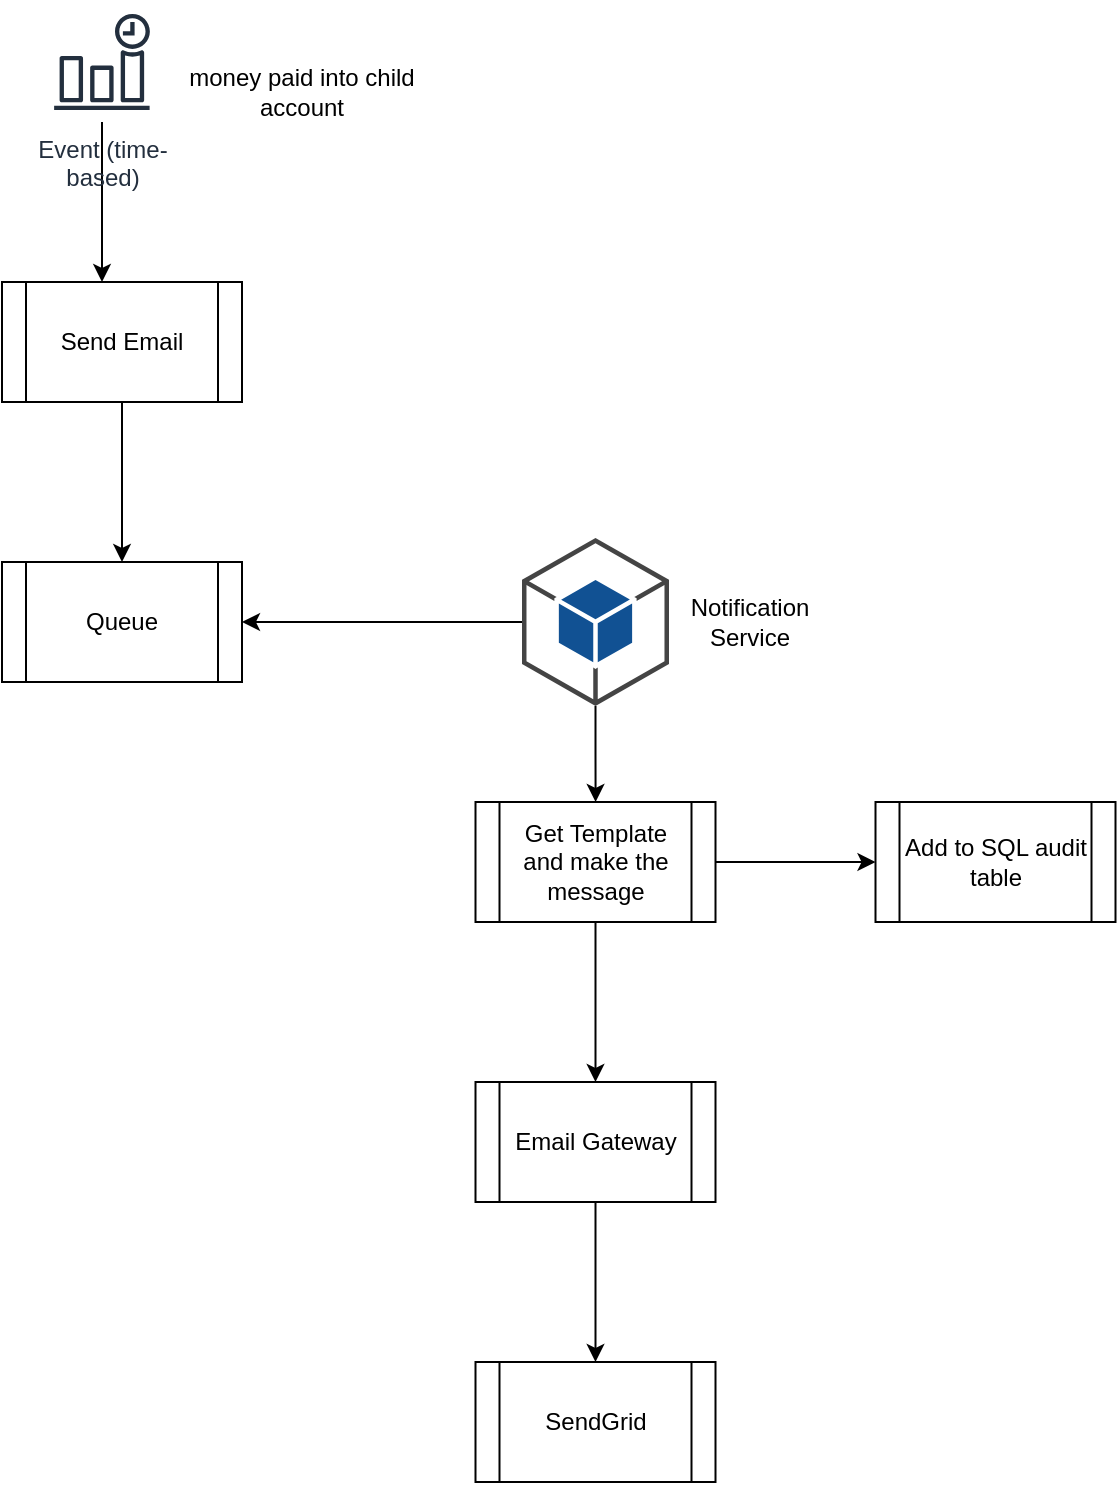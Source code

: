 <mxfile version="23.1.2" type="github">
  <diagram name="Page-1" id="DWpMQQVn1lZ2zt1kAZdU">
    <mxGraphModel dx="1434" dy="780" grid="1" gridSize="10" guides="1" tooltips="1" connect="1" arrows="1" fold="1" page="1" pageScale="1" pageWidth="827" pageHeight="1169" math="0" shadow="0">
      <root>
        <mxCell id="0" />
        <mxCell id="1" parent="0" />
        <mxCell id="tmO0VBo-ERAZb80kegkf-7" value="" style="edgeStyle=orthogonalEdgeStyle;rounded=0;orthogonalLoop=1;jettySize=auto;html=1;" edge="1" parent="1" source="tmO0VBo-ERAZb80kegkf-2">
          <mxGeometry relative="1" as="geometry">
            <mxPoint x="120" y="210" as="targetPoint" />
          </mxGeometry>
        </mxCell>
        <mxCell id="tmO0VBo-ERAZb80kegkf-2" value="Event (time-&#xa;based)" style="sketch=0;outlineConnect=0;fontColor=#232F3E;gradientColor=none;strokeColor=#232F3E;fillColor=#ffffff;dashed=0;verticalLabelPosition=bottom;verticalAlign=top;align=center;html=1;fontSize=12;fontStyle=0;aspect=fixed;shape=mxgraph.aws4.resourceIcon;resIcon=mxgraph.aws4.event_time_based;" vertex="1" parent="1">
          <mxGeometry x="90" y="70" width="60" height="60" as="geometry" />
        </mxCell>
        <mxCell id="tmO0VBo-ERAZb80kegkf-5" value="money paid into child account" style="text;html=1;strokeColor=none;fillColor=none;align=center;verticalAlign=middle;whiteSpace=wrap;rounded=0;" vertex="1" parent="1">
          <mxGeometry x="150" y="100" width="140" height="30" as="geometry" />
        </mxCell>
        <mxCell id="tmO0VBo-ERAZb80kegkf-12" value="" style="edgeStyle=orthogonalEdgeStyle;rounded=0;orthogonalLoop=1;jettySize=auto;html=1;" edge="1" parent="1" source="tmO0VBo-ERAZb80kegkf-8" target="tmO0VBo-ERAZb80kegkf-11">
          <mxGeometry relative="1" as="geometry" />
        </mxCell>
        <mxCell id="tmO0VBo-ERAZb80kegkf-8" value="Send Email" style="shape=process;whiteSpace=wrap;html=1;backgroundOutline=1;" vertex="1" parent="1">
          <mxGeometry x="70" y="210" width="120" height="60" as="geometry" />
        </mxCell>
        <mxCell id="tmO0VBo-ERAZb80kegkf-11" value="Queue" style="shape=process;whiteSpace=wrap;html=1;backgroundOutline=1;" vertex="1" parent="1">
          <mxGeometry x="70" y="350" width="120" height="60" as="geometry" />
        </mxCell>
        <mxCell id="tmO0VBo-ERAZb80kegkf-16" value="Notification Service" style="text;html=1;strokeColor=none;fillColor=none;align=center;verticalAlign=middle;whiteSpace=wrap;rounded=0;" vertex="1" parent="1">
          <mxGeometry x="414" y="365" width="60" height="30" as="geometry" />
        </mxCell>
        <mxCell id="tmO0VBo-ERAZb80kegkf-18" value="" style="endArrow=classic;html=1;rounded=0;entryX=1;entryY=0.5;entryDx=0;entryDy=0;" edge="1" parent="1" source="tmO0VBo-ERAZb80kegkf-21" target="tmO0VBo-ERAZb80kegkf-11">
          <mxGeometry width="50" height="50" relative="1" as="geometry">
            <mxPoint x="354" y="380" as="sourcePoint" />
            <mxPoint x="370" y="320" as="targetPoint" />
          </mxGeometry>
        </mxCell>
        <mxCell id="tmO0VBo-ERAZb80kegkf-24" value="" style="edgeStyle=orthogonalEdgeStyle;rounded=0;orthogonalLoop=1;jettySize=auto;html=1;" edge="1" parent="1" source="tmO0VBo-ERAZb80kegkf-19" target="tmO0VBo-ERAZb80kegkf-23">
          <mxGeometry relative="1" as="geometry" />
        </mxCell>
        <mxCell id="tmO0VBo-ERAZb80kegkf-28" value="" style="edgeStyle=orthogonalEdgeStyle;rounded=0;orthogonalLoop=1;jettySize=auto;html=1;" edge="1" parent="1" source="tmO0VBo-ERAZb80kegkf-19" target="tmO0VBo-ERAZb80kegkf-27">
          <mxGeometry relative="1" as="geometry" />
        </mxCell>
        <mxCell id="tmO0VBo-ERAZb80kegkf-19" value="Get Template and make the message" style="shape=process;whiteSpace=wrap;html=1;backgroundOutline=1;" vertex="1" parent="1">
          <mxGeometry x="306.75" y="470" width="120" height="60" as="geometry" />
        </mxCell>
        <mxCell id="tmO0VBo-ERAZb80kegkf-22" value="" style="edgeStyle=orthogonalEdgeStyle;rounded=0;orthogonalLoop=1;jettySize=auto;html=1;" edge="1" parent="1" source="tmO0VBo-ERAZb80kegkf-21" target="tmO0VBo-ERAZb80kegkf-19">
          <mxGeometry relative="1" as="geometry" />
        </mxCell>
        <mxCell id="tmO0VBo-ERAZb80kegkf-21" value="" style="outlineConnect=0;dashed=0;verticalLabelPosition=bottom;verticalAlign=top;align=center;html=1;shape=mxgraph.aws3.android;fillColor=#115193;gradientColor=none;" vertex="1" parent="1">
          <mxGeometry x="330" y="338" width="73.5" height="84" as="geometry" />
        </mxCell>
        <mxCell id="tmO0VBo-ERAZb80kegkf-26" value="" style="edgeStyle=orthogonalEdgeStyle;rounded=0;orthogonalLoop=1;jettySize=auto;html=1;" edge="1" parent="1" source="tmO0VBo-ERAZb80kegkf-23" target="tmO0VBo-ERAZb80kegkf-25">
          <mxGeometry relative="1" as="geometry" />
        </mxCell>
        <mxCell id="tmO0VBo-ERAZb80kegkf-23" value="Email Gateway" style="shape=process;whiteSpace=wrap;html=1;backgroundOutline=1;" vertex="1" parent="1">
          <mxGeometry x="306.75" y="610" width="120" height="60" as="geometry" />
        </mxCell>
        <mxCell id="tmO0VBo-ERAZb80kegkf-25" value="SendGrid" style="shape=process;whiteSpace=wrap;html=1;backgroundOutline=1;" vertex="1" parent="1">
          <mxGeometry x="306.75" y="750" width="120" height="60" as="geometry" />
        </mxCell>
        <mxCell id="tmO0VBo-ERAZb80kegkf-27" value="Add to SQL audit table" style="shape=process;whiteSpace=wrap;html=1;backgroundOutline=1;" vertex="1" parent="1">
          <mxGeometry x="506.75" y="470" width="120" height="60" as="geometry" />
        </mxCell>
      </root>
    </mxGraphModel>
  </diagram>
</mxfile>
